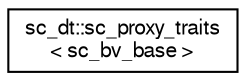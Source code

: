 digraph "Graphical Class Hierarchy"
{
  edge [fontname="FreeSans",fontsize="10",labelfontname="FreeSans",labelfontsize="10"];
  node [fontname="FreeSans",fontsize="10",shape=record];
  rankdir="LR";
  Node0 [label="sc_dt::sc_proxy_traits\l\< sc_bv_base \>",height=0.2,width=0.4,color="black", fillcolor="white", style="filled",URL="$a01452.html"];
}
